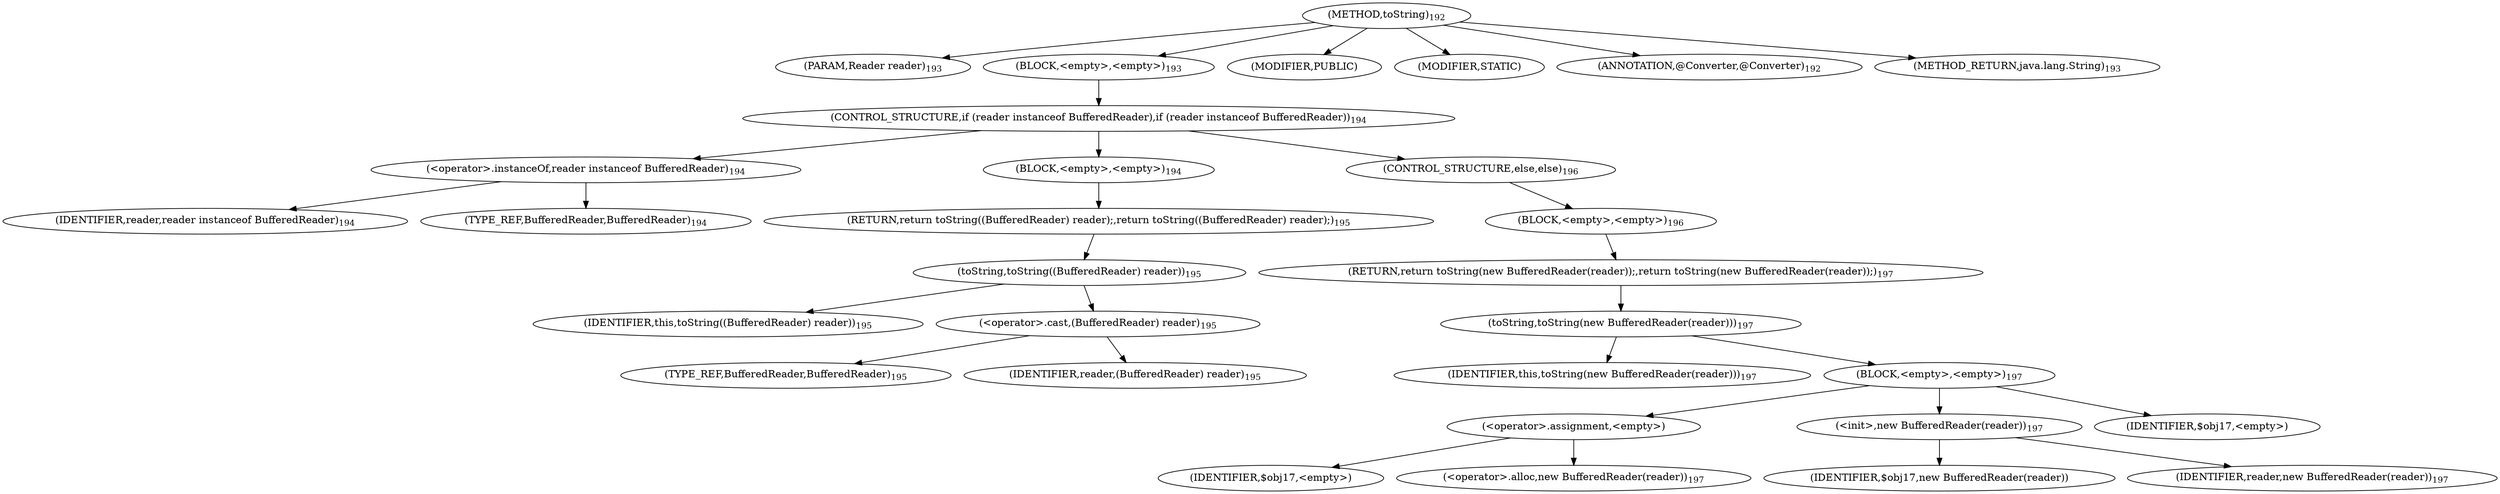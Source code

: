 digraph "toString" {  
"444" [label = <(METHOD,toString)<SUB>192</SUB>> ]
"445" [label = <(PARAM,Reader reader)<SUB>193</SUB>> ]
"446" [label = <(BLOCK,&lt;empty&gt;,&lt;empty&gt;)<SUB>193</SUB>> ]
"447" [label = <(CONTROL_STRUCTURE,if (reader instanceof BufferedReader),if (reader instanceof BufferedReader))<SUB>194</SUB>> ]
"448" [label = <(&lt;operator&gt;.instanceOf,reader instanceof BufferedReader)<SUB>194</SUB>> ]
"449" [label = <(IDENTIFIER,reader,reader instanceof BufferedReader)<SUB>194</SUB>> ]
"450" [label = <(TYPE_REF,BufferedReader,BufferedReader)<SUB>194</SUB>> ]
"451" [label = <(BLOCK,&lt;empty&gt;,&lt;empty&gt;)<SUB>194</SUB>> ]
"452" [label = <(RETURN,return toString((BufferedReader) reader);,return toString((BufferedReader) reader);)<SUB>195</SUB>> ]
"453" [label = <(toString,toString((BufferedReader) reader))<SUB>195</SUB>> ]
"454" [label = <(IDENTIFIER,this,toString((BufferedReader) reader))<SUB>195</SUB>> ]
"455" [label = <(&lt;operator&gt;.cast,(BufferedReader) reader)<SUB>195</SUB>> ]
"456" [label = <(TYPE_REF,BufferedReader,BufferedReader)<SUB>195</SUB>> ]
"457" [label = <(IDENTIFIER,reader,(BufferedReader) reader)<SUB>195</SUB>> ]
"458" [label = <(CONTROL_STRUCTURE,else,else)<SUB>196</SUB>> ]
"459" [label = <(BLOCK,&lt;empty&gt;,&lt;empty&gt;)<SUB>196</SUB>> ]
"460" [label = <(RETURN,return toString(new BufferedReader(reader));,return toString(new BufferedReader(reader));)<SUB>197</SUB>> ]
"461" [label = <(toString,toString(new BufferedReader(reader)))<SUB>197</SUB>> ]
"462" [label = <(IDENTIFIER,this,toString(new BufferedReader(reader)))<SUB>197</SUB>> ]
"463" [label = <(BLOCK,&lt;empty&gt;,&lt;empty&gt;)<SUB>197</SUB>> ]
"464" [label = <(&lt;operator&gt;.assignment,&lt;empty&gt;)> ]
"465" [label = <(IDENTIFIER,$obj17,&lt;empty&gt;)> ]
"466" [label = <(&lt;operator&gt;.alloc,new BufferedReader(reader))<SUB>197</SUB>> ]
"467" [label = <(&lt;init&gt;,new BufferedReader(reader))<SUB>197</SUB>> ]
"468" [label = <(IDENTIFIER,$obj17,new BufferedReader(reader))> ]
"469" [label = <(IDENTIFIER,reader,new BufferedReader(reader))<SUB>197</SUB>> ]
"470" [label = <(IDENTIFIER,$obj17,&lt;empty&gt;)> ]
"471" [label = <(MODIFIER,PUBLIC)> ]
"472" [label = <(MODIFIER,STATIC)> ]
"473" [label = <(ANNOTATION,@Converter,@Converter)<SUB>192</SUB>> ]
"474" [label = <(METHOD_RETURN,java.lang.String)<SUB>193</SUB>> ]
  "444" -> "445" 
  "444" -> "446" 
  "444" -> "471" 
  "444" -> "472" 
  "444" -> "473" 
  "444" -> "474" 
  "446" -> "447" 
  "447" -> "448" 
  "447" -> "451" 
  "447" -> "458" 
  "448" -> "449" 
  "448" -> "450" 
  "451" -> "452" 
  "452" -> "453" 
  "453" -> "454" 
  "453" -> "455" 
  "455" -> "456" 
  "455" -> "457" 
  "458" -> "459" 
  "459" -> "460" 
  "460" -> "461" 
  "461" -> "462" 
  "461" -> "463" 
  "463" -> "464" 
  "463" -> "467" 
  "463" -> "470" 
  "464" -> "465" 
  "464" -> "466" 
  "467" -> "468" 
  "467" -> "469" 
}
